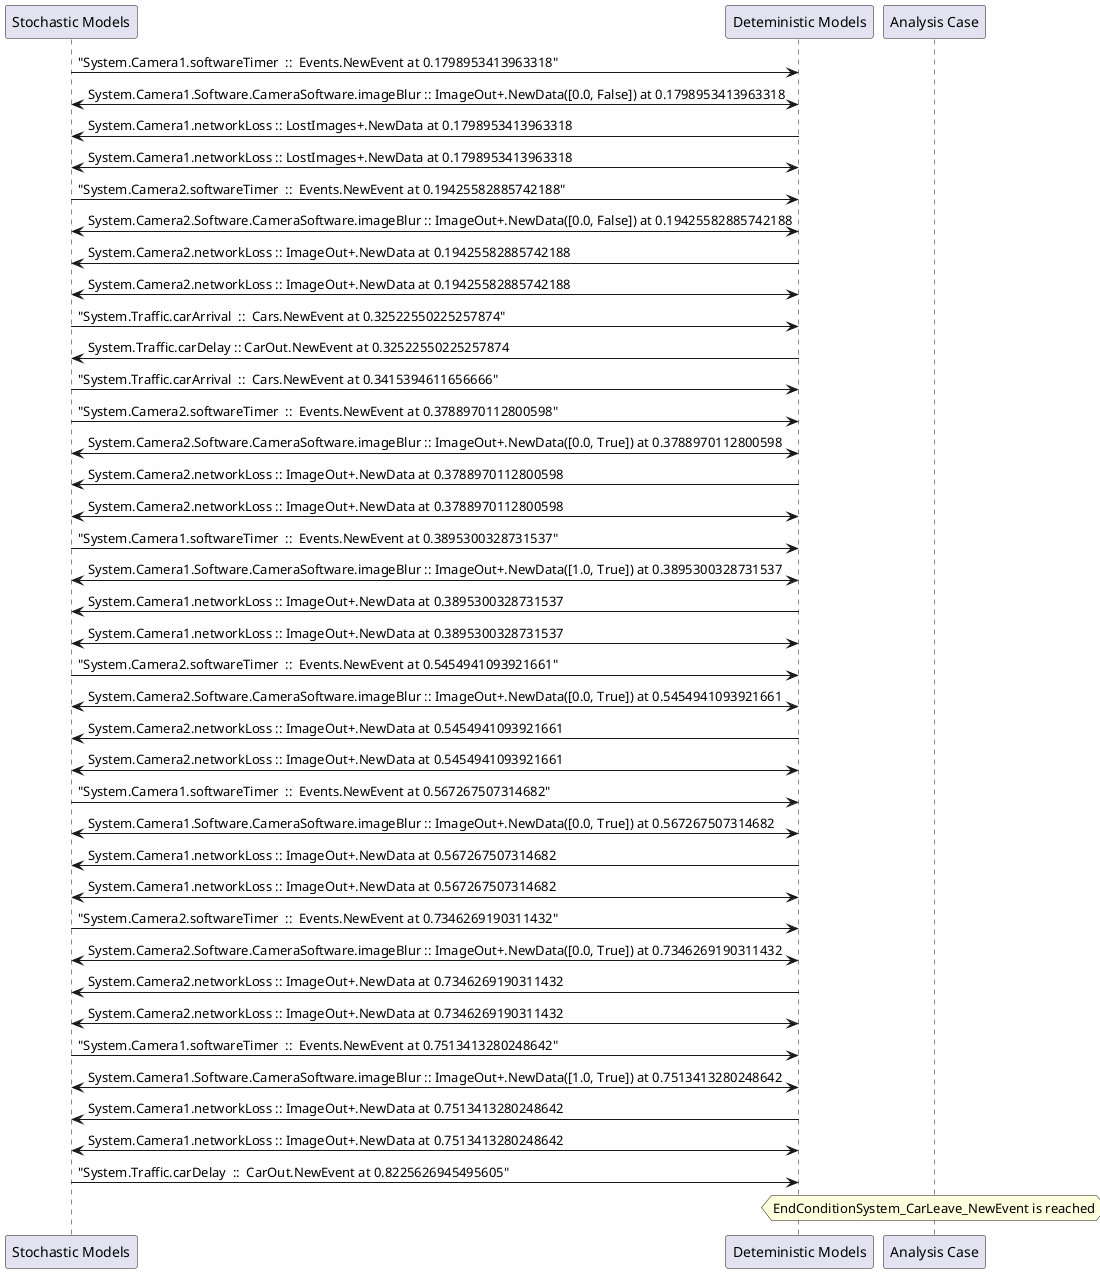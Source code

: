 
	@startuml
	participant "Stochastic Models" as stochmodel
	participant "Deteministic Models" as detmodel
	participant "Analysis Case" as analysis
	{7104_stop} stochmodel -> detmodel : "System.Camera1.softwareTimer  ::  Events.NewEvent at 0.1798953413963318"
detmodel <-> stochmodel : System.Camera1.Software.CameraSoftware.imageBlur :: ImageOut+.NewData([0.0, False]) at 0.1798953413963318
detmodel -> stochmodel : System.Camera1.networkLoss :: LostImages+.NewData at 0.1798953413963318
detmodel <-> stochmodel : System.Camera1.networkLoss :: LostImages+.NewData at 0.1798953413963318
{7119_stop} stochmodel -> detmodel : "System.Camera2.softwareTimer  ::  Events.NewEvent at 0.19425582885742188"
detmodel <-> stochmodel : System.Camera2.Software.CameraSoftware.imageBlur :: ImageOut+.NewData([0.0, False]) at 0.19425582885742188
detmodel -> stochmodel : System.Camera2.networkLoss :: ImageOut+.NewData at 0.19425582885742188
detmodel <-> stochmodel : System.Camera2.networkLoss :: ImageOut+.NewData at 0.19425582885742188
{7135_stop} stochmodel -> detmodel : "System.Traffic.carArrival  ::  Cars.NewEvent at 0.32522550225257874"
{7146_start} detmodel -> stochmodel : System.Traffic.carDelay :: CarOut.NewEvent at 0.32522550225257874
{7136_stop} stochmodel -> detmodel : "System.Traffic.carArrival  ::  Cars.NewEvent at 0.3415394611656666"
{7120_stop} stochmodel -> detmodel : "System.Camera2.softwareTimer  ::  Events.NewEvent at 0.3788970112800598"
detmodel <-> stochmodel : System.Camera2.Software.CameraSoftware.imageBlur :: ImageOut+.NewData([0.0, True]) at 0.3788970112800598
detmodel -> stochmodel : System.Camera2.networkLoss :: ImageOut+.NewData at 0.3788970112800598
detmodel <-> stochmodel : System.Camera2.networkLoss :: ImageOut+.NewData at 0.3788970112800598
{7105_stop} stochmodel -> detmodel : "System.Camera1.softwareTimer  ::  Events.NewEvent at 0.3895300328731537"
detmodel <-> stochmodel : System.Camera1.Software.CameraSoftware.imageBlur :: ImageOut+.NewData([1.0, True]) at 0.3895300328731537
detmodel -> stochmodel : System.Camera1.networkLoss :: ImageOut+.NewData at 0.3895300328731537
detmodel <-> stochmodel : System.Camera1.networkLoss :: ImageOut+.NewData at 0.3895300328731537
{7121_stop} stochmodel -> detmodel : "System.Camera2.softwareTimer  ::  Events.NewEvent at 0.5454941093921661"
detmodel <-> stochmodel : System.Camera2.Software.CameraSoftware.imageBlur :: ImageOut+.NewData([0.0, True]) at 0.5454941093921661
detmodel -> stochmodel : System.Camera2.networkLoss :: ImageOut+.NewData at 0.5454941093921661
detmodel <-> stochmodel : System.Camera2.networkLoss :: ImageOut+.NewData at 0.5454941093921661
{7106_stop} stochmodel -> detmodel : "System.Camera1.softwareTimer  ::  Events.NewEvent at 0.567267507314682"
detmodel <-> stochmodel : System.Camera1.Software.CameraSoftware.imageBlur :: ImageOut+.NewData([0.0, True]) at 0.567267507314682
detmodel -> stochmodel : System.Camera1.networkLoss :: ImageOut+.NewData at 0.567267507314682
detmodel <-> stochmodel : System.Camera1.networkLoss :: ImageOut+.NewData at 0.567267507314682
{7122_stop} stochmodel -> detmodel : "System.Camera2.softwareTimer  ::  Events.NewEvent at 0.7346269190311432"
detmodel <-> stochmodel : System.Camera2.Software.CameraSoftware.imageBlur :: ImageOut+.NewData([0.0, True]) at 0.7346269190311432
detmodel -> stochmodel : System.Camera2.networkLoss :: ImageOut+.NewData at 0.7346269190311432
detmodel <-> stochmodel : System.Camera2.networkLoss :: ImageOut+.NewData at 0.7346269190311432
{7107_stop} stochmodel -> detmodel : "System.Camera1.softwareTimer  ::  Events.NewEvent at 0.7513413280248642"
detmodel <-> stochmodel : System.Camera1.Software.CameraSoftware.imageBlur :: ImageOut+.NewData([1.0, True]) at 0.7513413280248642
detmodel -> stochmodel : System.Camera1.networkLoss :: ImageOut+.NewData at 0.7513413280248642
detmodel <-> stochmodel : System.Camera1.networkLoss :: ImageOut+.NewData at 0.7513413280248642
{7146_stop} stochmodel -> detmodel : "System.Traffic.carDelay  ::  CarOut.NewEvent at 0.8225626945495605"
{7146_start} <-> {7146_stop} : delay
hnote over analysis 
EndConditionSystem_CarLeave_NewEvent is reached
endnote
@enduml